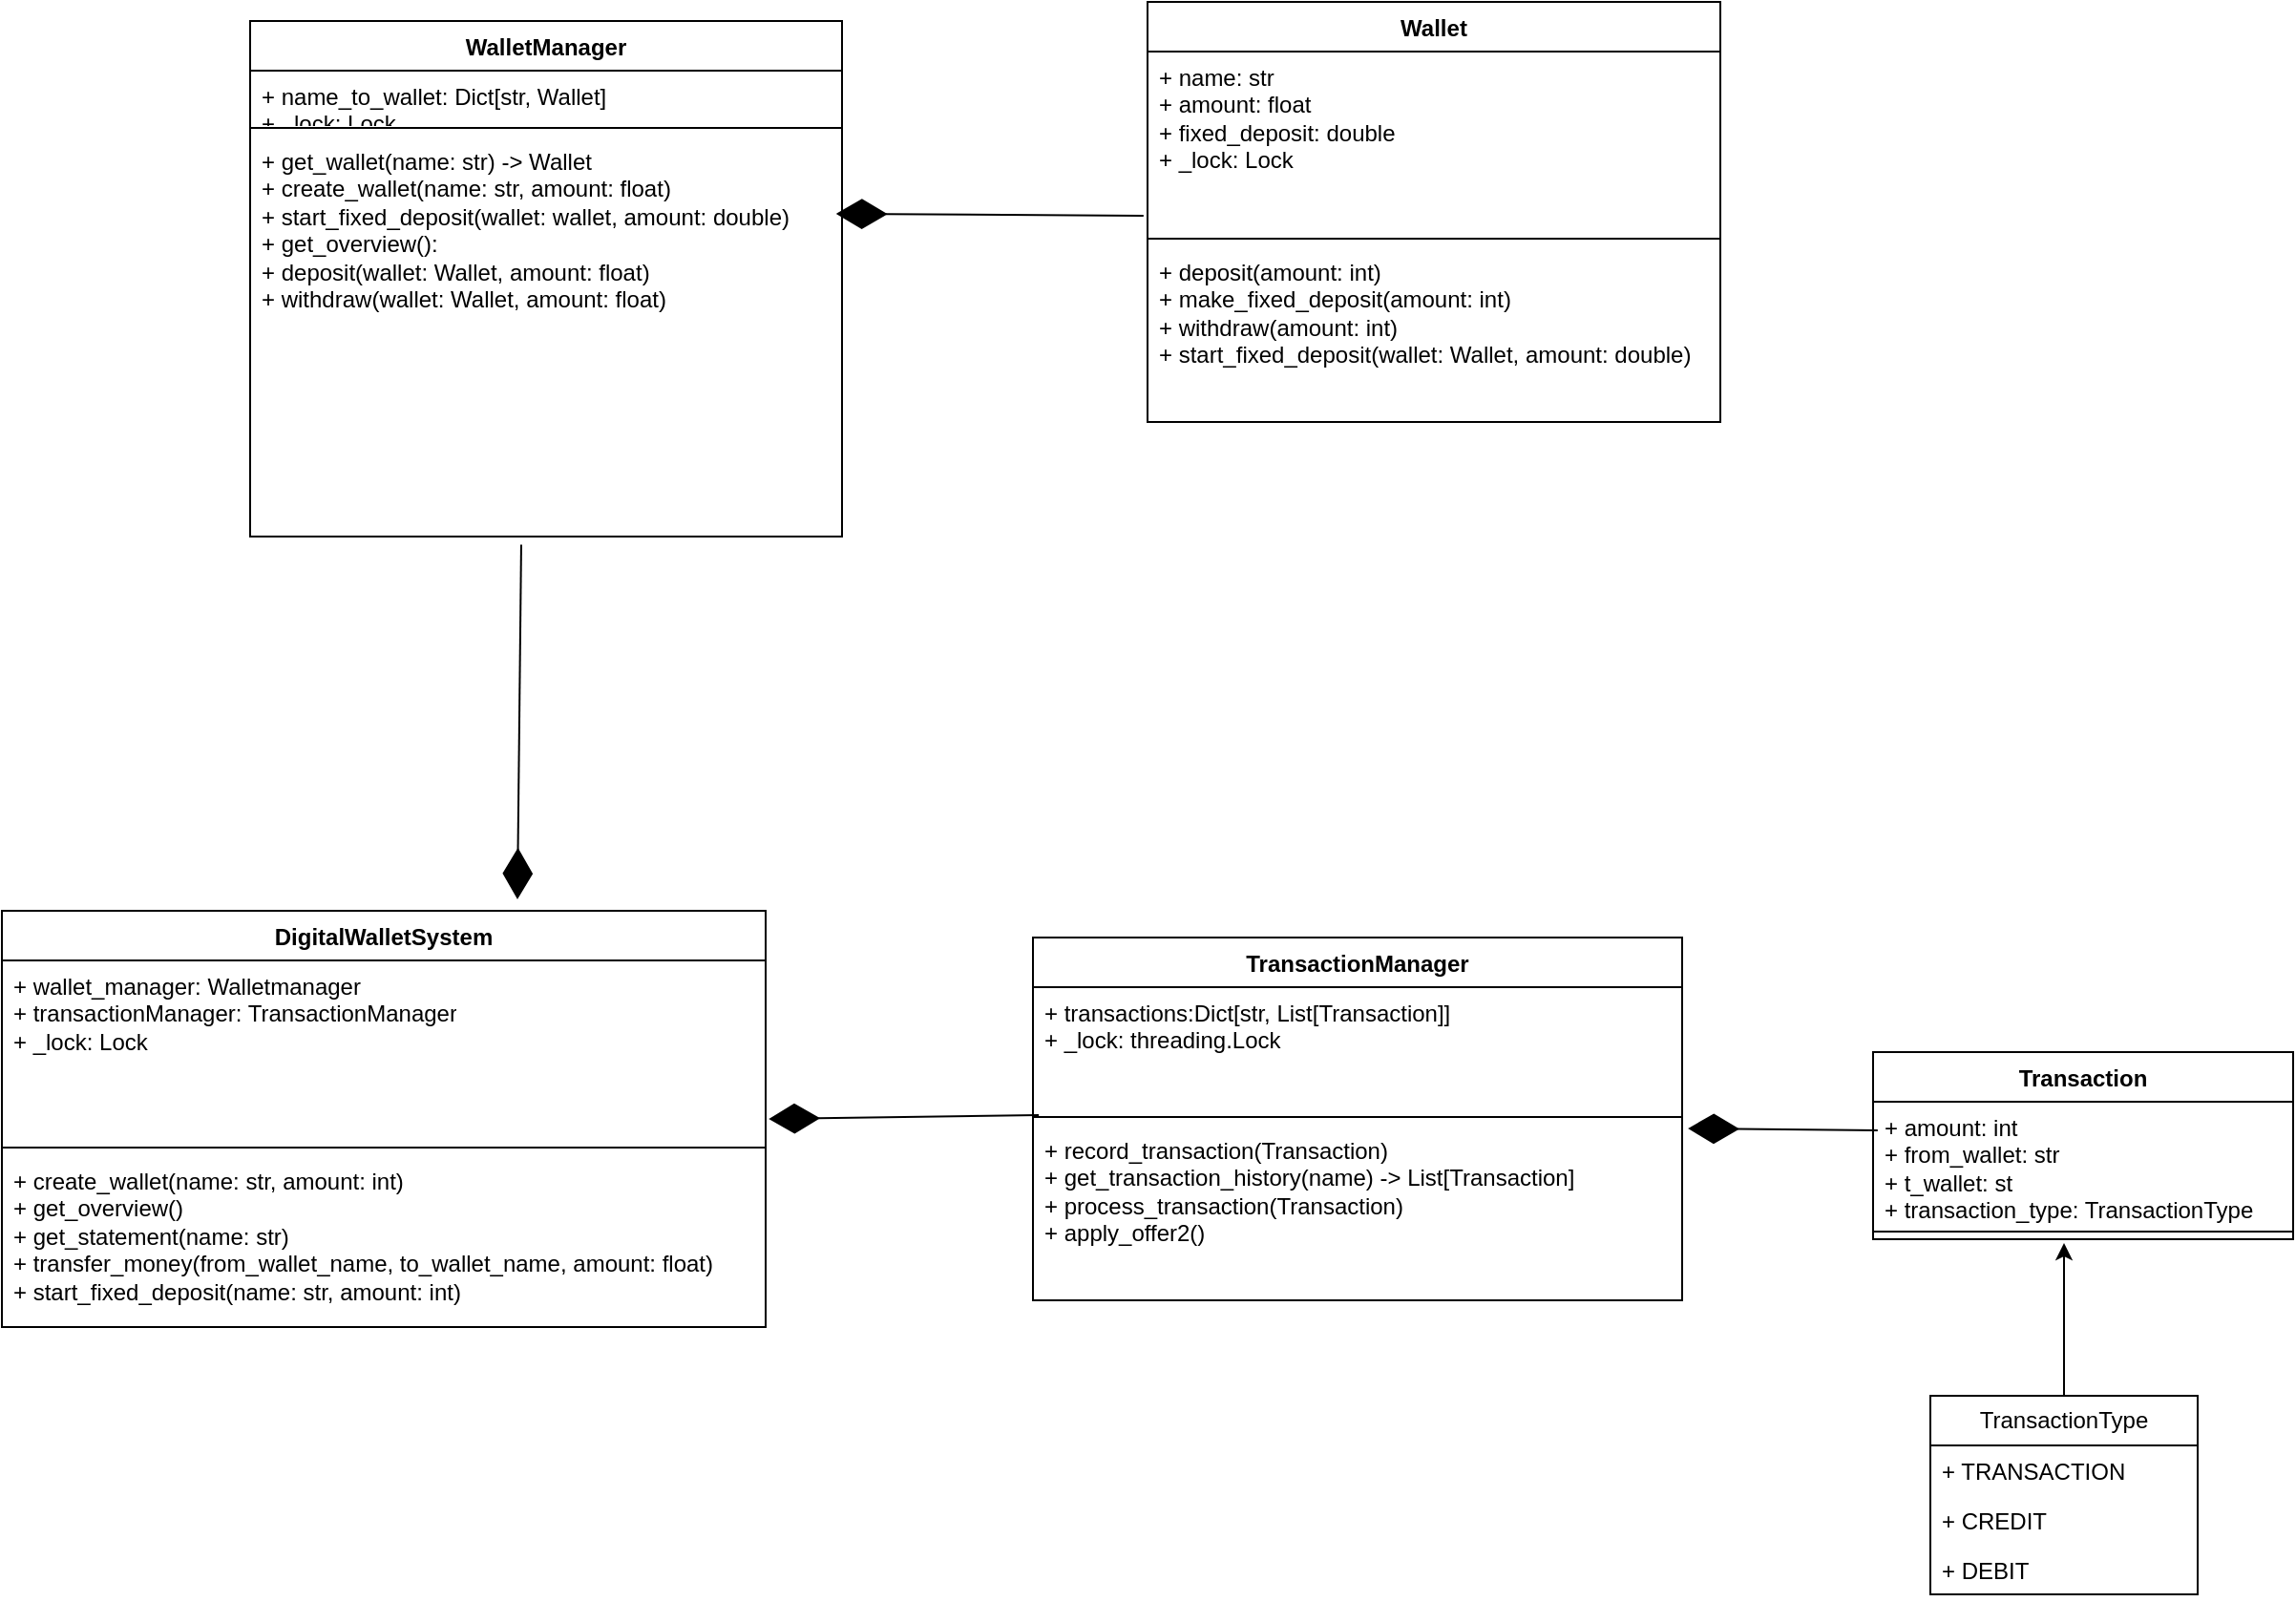 <mxfile version="26.0.10">
  <diagram name="Page-1" id="znBex-t3JCokYXrDIwMZ">
    <mxGraphModel dx="2883" dy="1109" grid="1" gridSize="10" guides="1" tooltips="1" connect="1" arrows="1" fold="1" page="1" pageScale="1" pageWidth="850" pageHeight="1100" math="0" shadow="0">
      <root>
        <mxCell id="0" />
        <mxCell id="1" parent="0" />
        <mxCell id="eN66nPjex-dP4pKYYZGq-1" value="Wallet" style="swimlane;fontStyle=1;align=center;verticalAlign=top;childLayout=stackLayout;horizontal=1;startSize=26;horizontalStack=0;resizeParent=1;resizeParentMax=0;resizeLast=0;collapsible=1;marginBottom=0;whiteSpace=wrap;html=1;" parent="1" vertex="1">
          <mxGeometry x="420" y="130" width="300" height="220" as="geometry" />
        </mxCell>
        <mxCell id="eN66nPjex-dP4pKYYZGq-2" value="+ name: str&lt;div&gt;+ amount: float&lt;/div&gt;&lt;div&gt;+ fixed_deposit: double&lt;/div&gt;&lt;div&gt;+ _lock: Lock&lt;/div&gt;" style="text;strokeColor=none;fillColor=none;align=left;verticalAlign=top;spacingLeft=4;spacingRight=4;overflow=hidden;rotatable=0;points=[[0,0.5],[1,0.5]];portConstraint=eastwest;whiteSpace=wrap;html=1;" parent="eN66nPjex-dP4pKYYZGq-1" vertex="1">
          <mxGeometry y="26" width="300" height="94" as="geometry" />
        </mxCell>
        <mxCell id="eN66nPjex-dP4pKYYZGq-3" value="" style="line;strokeWidth=1;fillColor=none;align=left;verticalAlign=middle;spacingTop=-1;spacingLeft=3;spacingRight=3;rotatable=0;labelPosition=right;points=[];portConstraint=eastwest;strokeColor=inherit;" parent="eN66nPjex-dP4pKYYZGq-1" vertex="1">
          <mxGeometry y="120" width="300" height="8" as="geometry" />
        </mxCell>
        <mxCell id="eN66nPjex-dP4pKYYZGq-4" value="+ deposit(amount: int)&lt;div&gt;+ make_fixed_deposit(amount: int)&lt;/div&gt;&lt;div&gt;+ withdraw(amount: int)&lt;/div&gt;&lt;div&gt;+ start_fixed_deposit(wallet: Wallet, amount: double)&lt;/div&gt;" style="text;strokeColor=none;fillColor=none;align=left;verticalAlign=top;spacingLeft=4;spacingRight=4;overflow=hidden;rotatable=0;points=[[0,0.5],[1,0.5]];portConstraint=eastwest;whiteSpace=wrap;html=1;" parent="eN66nPjex-dP4pKYYZGq-1" vertex="1">
          <mxGeometry y="128" width="300" height="92" as="geometry" />
        </mxCell>
        <mxCell id="eN66nPjex-dP4pKYYZGq-5" value="Transaction" style="swimlane;fontStyle=1;align=center;verticalAlign=top;childLayout=stackLayout;horizontal=1;startSize=26;horizontalStack=0;resizeParent=1;resizeParentMax=0;resizeLast=0;collapsible=1;marginBottom=0;whiteSpace=wrap;html=1;" parent="1" vertex="1">
          <mxGeometry x="800" y="680" width="220" height="98" as="geometry" />
        </mxCell>
        <mxCell id="eN66nPjex-dP4pKYYZGq-6" value="+ amount: int&lt;div&gt;+ from_wallet: str&lt;/div&gt;&lt;div&gt;+ t_wallet: st&lt;/div&gt;&lt;div&gt;+ transaction_type: TransactionType&lt;/div&gt;" style="text;strokeColor=none;fillColor=none;align=left;verticalAlign=top;spacingLeft=4;spacingRight=4;overflow=hidden;rotatable=0;points=[[0,0.5],[1,0.5]];portConstraint=eastwest;whiteSpace=wrap;html=1;" parent="eN66nPjex-dP4pKYYZGq-5" vertex="1">
          <mxGeometry y="26" width="220" height="64" as="geometry" />
        </mxCell>
        <mxCell id="eN66nPjex-dP4pKYYZGq-7" value="" style="line;strokeWidth=1;fillColor=none;align=left;verticalAlign=middle;spacingTop=-1;spacingLeft=3;spacingRight=3;rotatable=0;labelPosition=right;points=[];portConstraint=eastwest;strokeColor=inherit;" parent="eN66nPjex-dP4pKYYZGq-5" vertex="1">
          <mxGeometry y="90" width="220" height="8" as="geometry" />
        </mxCell>
        <mxCell id="eN66nPjex-dP4pKYYZGq-9" value="TransactionManager" style="swimlane;fontStyle=1;align=center;verticalAlign=top;childLayout=stackLayout;horizontal=1;startSize=26;horizontalStack=0;resizeParent=1;resizeParentMax=0;resizeLast=0;collapsible=1;marginBottom=0;whiteSpace=wrap;html=1;" parent="1" vertex="1">
          <mxGeometry x="360" y="620" width="340" height="190" as="geometry" />
        </mxCell>
        <mxCell id="eN66nPjex-dP4pKYYZGq-10" value="+ transactions:Dict[str, List[Transaction]]&lt;div&gt;+ _lock: threading.Lock&lt;/div&gt;" style="text;strokeColor=none;fillColor=none;align=left;verticalAlign=top;spacingLeft=4;spacingRight=4;overflow=hidden;rotatable=0;points=[[0,0.5],[1,0.5]];portConstraint=eastwest;whiteSpace=wrap;html=1;" parent="eN66nPjex-dP4pKYYZGq-9" vertex="1">
          <mxGeometry y="26" width="340" height="64" as="geometry" />
        </mxCell>
        <mxCell id="eN66nPjex-dP4pKYYZGq-11" value="" style="line;strokeWidth=1;fillColor=none;align=left;verticalAlign=middle;spacingTop=-1;spacingLeft=3;spacingRight=3;rotatable=0;labelPosition=right;points=[];portConstraint=eastwest;strokeColor=inherit;" parent="eN66nPjex-dP4pKYYZGq-9" vertex="1">
          <mxGeometry y="90" width="340" height="8" as="geometry" />
        </mxCell>
        <mxCell id="eN66nPjex-dP4pKYYZGq-12" value="+&amp;nbsp;&lt;span style=&quot;background-color: transparent; color: light-dark(rgb(0, 0, 0), rgb(255, 255, 255));&quot;&gt;record_transaction(Transaction)&lt;/span&gt;&lt;div&gt;+ get_transaction_history(name) -&amp;gt; List[Transaction]&lt;/div&gt;&lt;div&gt;+ process_transaction(Transaction)&lt;/div&gt;&lt;div&gt;+ apply_offer2()&lt;/div&gt;" style="text;strokeColor=none;fillColor=none;align=left;verticalAlign=top;spacingLeft=4;spacingRight=4;overflow=hidden;rotatable=0;points=[[0,0.5],[1,0.5]];portConstraint=eastwest;whiteSpace=wrap;html=1;" parent="eN66nPjex-dP4pKYYZGq-9" vertex="1">
          <mxGeometry y="98" width="340" height="92" as="geometry" />
        </mxCell>
        <mxCell id="eN66nPjex-dP4pKYYZGq-13" value="DigitalWalletSystem" style="swimlane;fontStyle=1;align=center;verticalAlign=top;childLayout=stackLayout;horizontal=1;startSize=26;horizontalStack=0;resizeParent=1;resizeParentMax=0;resizeLast=0;collapsible=1;marginBottom=0;whiteSpace=wrap;html=1;" parent="1" vertex="1">
          <mxGeometry x="-180" y="606" width="400" height="218" as="geometry" />
        </mxCell>
        <mxCell id="eN66nPjex-dP4pKYYZGq-14" value="+ wallet_manager: Walletmanager&lt;div&gt;+ transactionManager: TransactionManager&lt;/div&gt;&lt;div&gt;+ _lock: Lock&lt;/div&gt;" style="text;strokeColor=none;fillColor=none;align=left;verticalAlign=top;spacingLeft=4;spacingRight=4;overflow=hidden;rotatable=0;points=[[0,0.5],[1,0.5]];portConstraint=eastwest;whiteSpace=wrap;html=1;" parent="eN66nPjex-dP4pKYYZGq-13" vertex="1">
          <mxGeometry y="26" width="400" height="94" as="geometry" />
        </mxCell>
        <mxCell id="eN66nPjex-dP4pKYYZGq-15" value="" style="line;strokeWidth=1;fillColor=none;align=left;verticalAlign=middle;spacingTop=-1;spacingLeft=3;spacingRight=3;rotatable=0;labelPosition=right;points=[];portConstraint=eastwest;strokeColor=inherit;" parent="eN66nPjex-dP4pKYYZGq-13" vertex="1">
          <mxGeometry y="120" width="400" height="8" as="geometry" />
        </mxCell>
        <mxCell id="eN66nPjex-dP4pKYYZGq-16" value="+ create_wallet(name: str, amount: int)&lt;div&gt;+ get_overview()&lt;/div&gt;&lt;div&gt;+ get_statement(name: str)&lt;/div&gt;&lt;div&gt;+ transfer_money(from_wallet_name, to_wallet_name, amount: float)&lt;/div&gt;&lt;div&gt;+ start_fixed_deposit(name: str, amount: int)&lt;/div&gt;" style="text;strokeColor=none;fillColor=none;align=left;verticalAlign=top;spacingLeft=4;spacingRight=4;overflow=hidden;rotatable=0;points=[[0,0.5],[1,0.5]];portConstraint=eastwest;whiteSpace=wrap;html=1;" parent="eN66nPjex-dP4pKYYZGq-13" vertex="1">
          <mxGeometry y="128" width="400" height="90" as="geometry" />
        </mxCell>
        <mxCell id="eN66nPjex-dP4pKYYZGq-21" value="" style="endArrow=diamondThin;endFill=1;endSize=24;html=1;rounded=0;entryX=1.004;entryY=0.883;entryDx=0;entryDy=0;entryPerimeter=0;exitX=0.009;exitY=1.047;exitDx=0;exitDy=0;exitPerimeter=0;" parent="1" source="eN66nPjex-dP4pKYYZGq-10" target="eN66nPjex-dP4pKYYZGq-14" edge="1">
          <mxGeometry width="160" relative="1" as="geometry">
            <mxPoint x="340" y="570" as="sourcePoint" />
            <mxPoint x="500" y="570" as="targetPoint" />
          </mxGeometry>
        </mxCell>
        <mxCell id="eN66nPjex-dP4pKYYZGq-23" value="" style="endArrow=diamondThin;endFill=1;endSize=24;html=1;rounded=0;entryX=1.009;entryY=0.022;entryDx=0;entryDy=0;entryPerimeter=0;exitX=0.011;exitY=0.234;exitDx=0;exitDy=0;exitPerimeter=0;" parent="1" source="eN66nPjex-dP4pKYYZGq-6" target="eN66nPjex-dP4pKYYZGq-12" edge="1">
          <mxGeometry width="160" relative="1" as="geometry">
            <mxPoint x="340" y="570" as="sourcePoint" />
            <mxPoint x="500" y="570" as="targetPoint" />
          </mxGeometry>
        </mxCell>
        <mxCell id="eN66nPjex-dP4pKYYZGq-24" value="WalletManager" style="swimlane;fontStyle=1;align=center;verticalAlign=top;childLayout=stackLayout;horizontal=1;startSize=26;horizontalStack=0;resizeParent=1;resizeParentMax=0;resizeLast=0;collapsible=1;marginBottom=0;whiteSpace=wrap;html=1;" parent="1" vertex="1">
          <mxGeometry x="-50" y="140" width="310" height="270" as="geometry" />
        </mxCell>
        <mxCell id="eN66nPjex-dP4pKYYZGq-25" value="+ name_to_wallet: Dict[str, Wallet]&lt;div&gt;+ _lock: Lock&lt;/div&gt;" style="text;strokeColor=none;fillColor=none;align=left;verticalAlign=top;spacingLeft=4;spacingRight=4;overflow=hidden;rotatable=0;points=[[0,0.5],[1,0.5]];portConstraint=eastwest;whiteSpace=wrap;html=1;" parent="eN66nPjex-dP4pKYYZGq-24" vertex="1">
          <mxGeometry y="26" width="310" height="26" as="geometry" />
        </mxCell>
        <mxCell id="eN66nPjex-dP4pKYYZGq-26" value="" style="line;strokeWidth=1;fillColor=none;align=left;verticalAlign=middle;spacingTop=-1;spacingLeft=3;spacingRight=3;rotatable=0;labelPosition=right;points=[];portConstraint=eastwest;strokeColor=inherit;" parent="eN66nPjex-dP4pKYYZGq-24" vertex="1">
          <mxGeometry y="52" width="310" height="8" as="geometry" />
        </mxCell>
        <mxCell id="eN66nPjex-dP4pKYYZGq-27" value="+ get_wallet(name: str) -&amp;gt; Wallet&lt;div&gt;+ create_wallet(name: str, amount: float)&lt;/div&gt;&lt;div&gt;+ start_fixed_deposit(wallet: wallet, amount: double)&lt;/div&gt;&lt;div&gt;+ get_overview():&lt;/div&gt;&lt;div&gt;+ deposit(wallet: Wallet, amount: float)&lt;/div&gt;&lt;div&gt;+ withdraw(wallet: Wallet, amount: float)&lt;/div&gt;" style="text;strokeColor=none;fillColor=none;align=left;verticalAlign=top;spacingLeft=4;spacingRight=4;overflow=hidden;rotatable=0;points=[[0,0.5],[1,0.5]];portConstraint=eastwest;whiteSpace=wrap;html=1;" parent="eN66nPjex-dP4pKYYZGq-24" vertex="1">
          <mxGeometry y="60" width="310" height="210" as="geometry" />
        </mxCell>
        <mxCell id="eN66nPjex-dP4pKYYZGq-28" value="" style="endArrow=diamondThin;endFill=1;endSize=24;html=1;rounded=0;exitX=0.458;exitY=1.02;exitDx=0;exitDy=0;exitPerimeter=0;" parent="1" source="eN66nPjex-dP4pKYYZGq-27" edge="1">
          <mxGeometry width="160" relative="1" as="geometry">
            <mxPoint x="340" y="570" as="sourcePoint" />
            <mxPoint x="90" y="600" as="targetPoint" />
          </mxGeometry>
        </mxCell>
        <mxCell id="sEcFEtb9fCh01ciN_zIE-6" style="edgeStyle=orthogonalEdgeStyle;rounded=0;orthogonalLoop=1;jettySize=auto;html=1;" parent="1" source="sEcFEtb9fCh01ciN_zIE-1" edge="1">
          <mxGeometry relative="1" as="geometry">
            <mxPoint x="900" y="780" as="targetPoint" />
          </mxGeometry>
        </mxCell>
        <mxCell id="sEcFEtb9fCh01ciN_zIE-1" value="TransactionType" style="swimlane;fontStyle=0;childLayout=stackLayout;horizontal=1;startSize=26;fillColor=none;horizontalStack=0;resizeParent=1;resizeParentMax=0;resizeLast=0;collapsible=1;marginBottom=0;whiteSpace=wrap;html=1;" parent="1" vertex="1">
          <mxGeometry x="830" y="860" width="140" height="104" as="geometry" />
        </mxCell>
        <mxCell id="sEcFEtb9fCh01ciN_zIE-2" value="+ TRANSACTION" style="text;strokeColor=none;fillColor=none;align=left;verticalAlign=top;spacingLeft=4;spacingRight=4;overflow=hidden;rotatable=0;points=[[0,0.5],[1,0.5]];portConstraint=eastwest;whiteSpace=wrap;html=1;" parent="sEcFEtb9fCh01ciN_zIE-1" vertex="1">
          <mxGeometry y="26" width="140" height="26" as="geometry" />
        </mxCell>
        <mxCell id="sEcFEtb9fCh01ciN_zIE-3" value="+ CREDIT" style="text;strokeColor=none;fillColor=none;align=left;verticalAlign=top;spacingLeft=4;spacingRight=4;overflow=hidden;rotatable=0;points=[[0,0.5],[1,0.5]];portConstraint=eastwest;whiteSpace=wrap;html=1;" parent="sEcFEtb9fCh01ciN_zIE-1" vertex="1">
          <mxGeometry y="52" width="140" height="26" as="geometry" />
        </mxCell>
        <mxCell id="sEcFEtb9fCh01ciN_zIE-4" value="+ DEBIT" style="text;strokeColor=none;fillColor=none;align=left;verticalAlign=top;spacingLeft=4;spacingRight=4;overflow=hidden;rotatable=0;points=[[0,0.5],[1,0.5]];portConstraint=eastwest;whiteSpace=wrap;html=1;" parent="sEcFEtb9fCh01ciN_zIE-1" vertex="1">
          <mxGeometry y="78" width="140" height="26" as="geometry" />
        </mxCell>
        <mxCell id="BD3vWCOXWnZgtLdqc6vS-2" value="" style="endArrow=diamondThin;endFill=1;endSize=24;html=1;rounded=0;exitX=-0.007;exitY=0.915;exitDx=0;exitDy=0;exitPerimeter=0;entryX=0.99;entryY=0.195;entryDx=0;entryDy=0;entryPerimeter=0;" edge="1" parent="1" source="eN66nPjex-dP4pKYYZGq-2" target="eN66nPjex-dP4pKYYZGq-27">
          <mxGeometry width="160" relative="1" as="geometry">
            <mxPoint x="100" y="570" as="sourcePoint" />
            <mxPoint x="260" y="570" as="targetPoint" />
          </mxGeometry>
        </mxCell>
      </root>
    </mxGraphModel>
  </diagram>
</mxfile>
